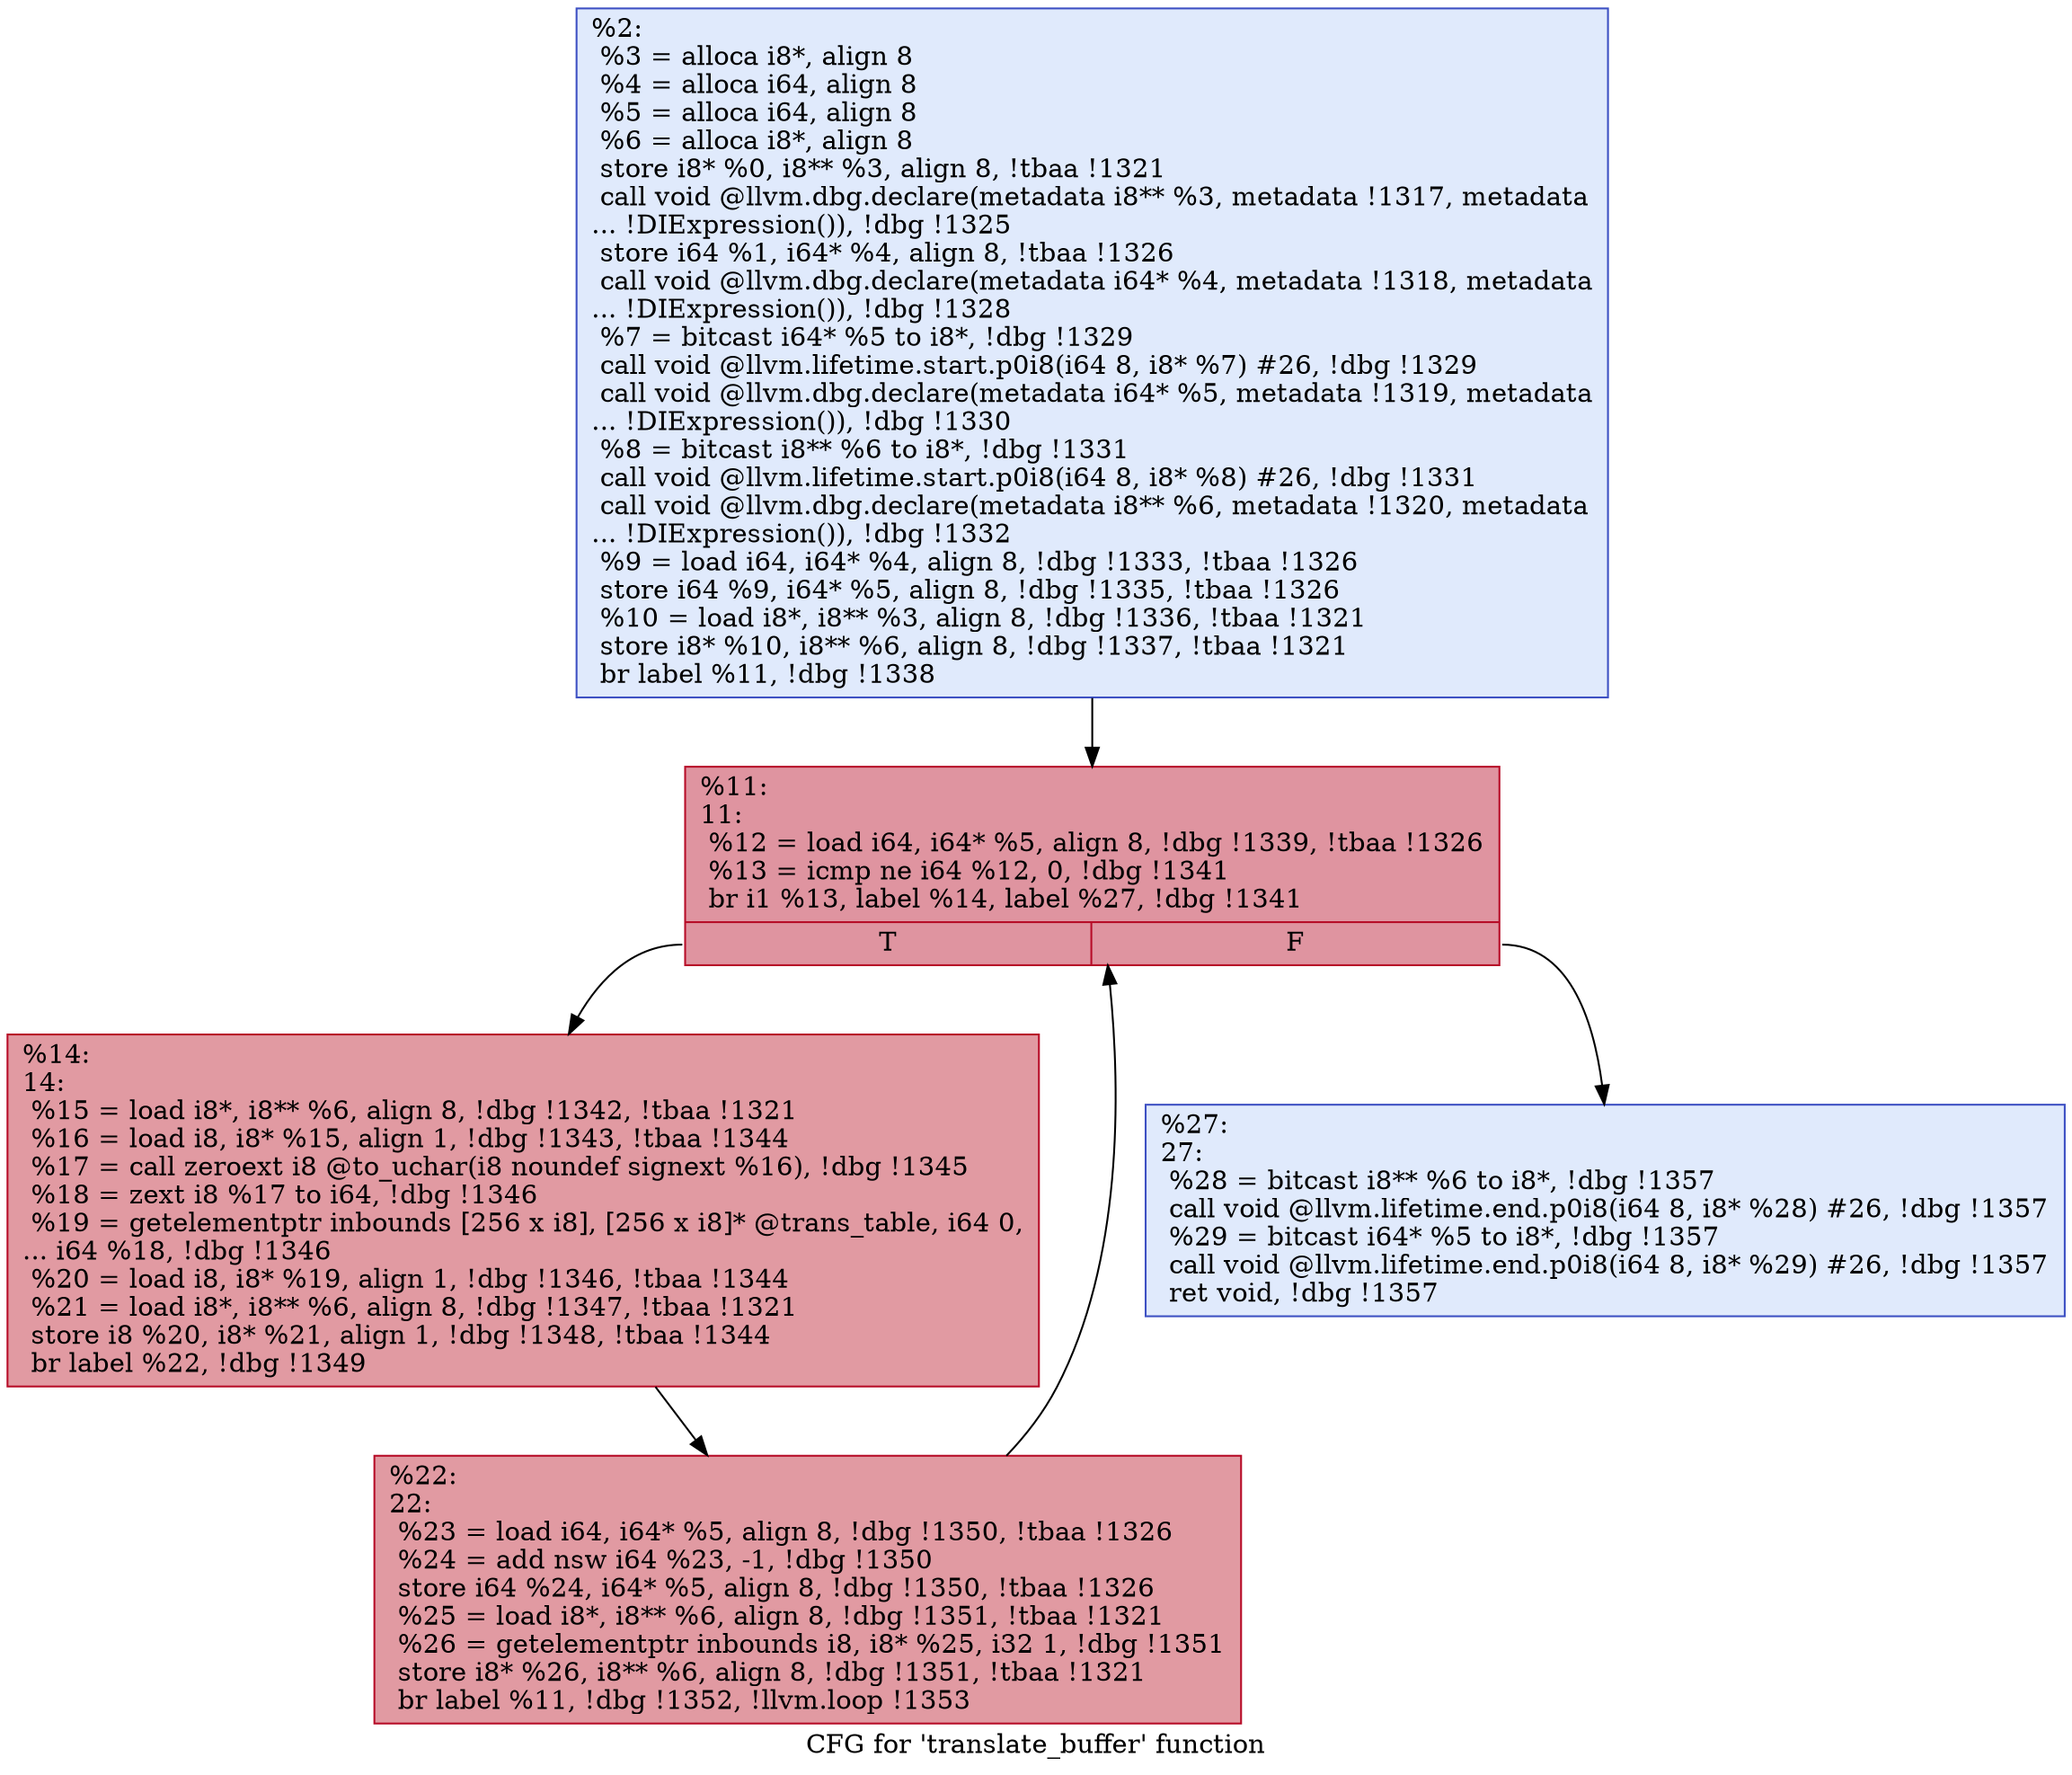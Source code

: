 digraph "CFG for 'translate_buffer' function" {
	label="CFG for 'translate_buffer' function";

	Node0xfd0f50 [shape=record,color="#3d50c3ff", style=filled, fillcolor="#b9d0f970",label="{%2:\l  %3 = alloca i8*, align 8\l  %4 = alloca i64, align 8\l  %5 = alloca i64, align 8\l  %6 = alloca i8*, align 8\l  store i8* %0, i8** %3, align 8, !tbaa !1321\l  call void @llvm.dbg.declare(metadata i8** %3, metadata !1317, metadata\l... !DIExpression()), !dbg !1325\l  store i64 %1, i64* %4, align 8, !tbaa !1326\l  call void @llvm.dbg.declare(metadata i64* %4, metadata !1318, metadata\l... !DIExpression()), !dbg !1328\l  %7 = bitcast i64* %5 to i8*, !dbg !1329\l  call void @llvm.lifetime.start.p0i8(i64 8, i8* %7) #26, !dbg !1329\l  call void @llvm.dbg.declare(metadata i64* %5, metadata !1319, metadata\l... !DIExpression()), !dbg !1330\l  %8 = bitcast i8** %6 to i8*, !dbg !1331\l  call void @llvm.lifetime.start.p0i8(i64 8, i8* %8) #26, !dbg !1331\l  call void @llvm.dbg.declare(metadata i8** %6, metadata !1320, metadata\l... !DIExpression()), !dbg !1332\l  %9 = load i64, i64* %4, align 8, !dbg !1333, !tbaa !1326\l  store i64 %9, i64* %5, align 8, !dbg !1335, !tbaa !1326\l  %10 = load i8*, i8** %3, align 8, !dbg !1336, !tbaa !1321\l  store i8* %10, i8** %6, align 8, !dbg !1337, !tbaa !1321\l  br label %11, !dbg !1338\l}"];
	Node0xfd0f50 -> Node0xfd1010;
	Node0xfd1010 [shape=record,color="#b70d28ff", style=filled, fillcolor="#b70d2870",label="{%11:\l11:                                               \l  %12 = load i64, i64* %5, align 8, !dbg !1339, !tbaa !1326\l  %13 = icmp ne i64 %12, 0, !dbg !1341\l  br i1 %13, label %14, label %27, !dbg !1341\l|{<s0>T|<s1>F}}"];
	Node0xfd1010:s0 -> Node0xfd1060;
	Node0xfd1010:s1 -> Node0xfd1100;
	Node0xfd1060 [shape=record,color="#b70d28ff", style=filled, fillcolor="#bb1b2c70",label="{%14:\l14:                                               \l  %15 = load i8*, i8** %6, align 8, !dbg !1342, !tbaa !1321\l  %16 = load i8, i8* %15, align 1, !dbg !1343, !tbaa !1344\l  %17 = call zeroext i8 @to_uchar(i8 noundef signext %16), !dbg !1345\l  %18 = zext i8 %17 to i64, !dbg !1346\l  %19 = getelementptr inbounds [256 x i8], [256 x i8]* @trans_table, i64 0,\l... i64 %18, !dbg !1346\l  %20 = load i8, i8* %19, align 1, !dbg !1346, !tbaa !1344\l  %21 = load i8*, i8** %6, align 8, !dbg !1347, !tbaa !1321\l  store i8 %20, i8* %21, align 1, !dbg !1348, !tbaa !1344\l  br label %22, !dbg !1349\l}"];
	Node0xfd1060 -> Node0xfd10b0;
	Node0xfd10b0 [shape=record,color="#b70d28ff", style=filled, fillcolor="#bb1b2c70",label="{%22:\l22:                                               \l  %23 = load i64, i64* %5, align 8, !dbg !1350, !tbaa !1326\l  %24 = add nsw i64 %23, -1, !dbg !1350\l  store i64 %24, i64* %5, align 8, !dbg !1350, !tbaa !1326\l  %25 = load i8*, i8** %6, align 8, !dbg !1351, !tbaa !1321\l  %26 = getelementptr inbounds i8, i8* %25, i32 1, !dbg !1351\l  store i8* %26, i8** %6, align 8, !dbg !1351, !tbaa !1321\l  br label %11, !dbg !1352, !llvm.loop !1353\l}"];
	Node0xfd10b0 -> Node0xfd1010;
	Node0xfd1100 [shape=record,color="#3d50c3ff", style=filled, fillcolor="#b9d0f970",label="{%27:\l27:                                               \l  %28 = bitcast i8** %6 to i8*, !dbg !1357\l  call void @llvm.lifetime.end.p0i8(i64 8, i8* %28) #26, !dbg !1357\l  %29 = bitcast i64* %5 to i8*, !dbg !1357\l  call void @llvm.lifetime.end.p0i8(i64 8, i8* %29) #26, !dbg !1357\l  ret void, !dbg !1357\l}"];
}
